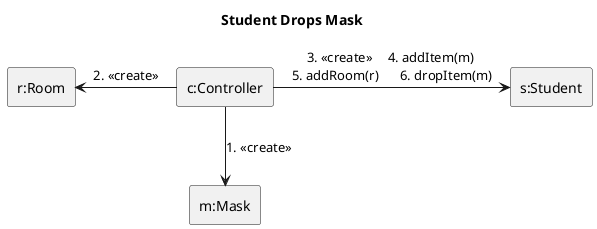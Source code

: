 @startuml cd

title  Drop Beer

!$targetActor = "s"
!$targetActorClass = "Student"
skinparam linestyle ortho
rectangle "c:Controller" as c
rectangle "$targetActor:$targetActorClass" as s
rectangle "r:Room" as r

!$targetItem = "m"
!$targetItemClass = "Mask"
title  $targetActorClass Drops $targetItemClass

rectangle "$targetItem:$targetItemClass" as targetItem

c --> targetItem: 1. <<create>>

c -left-> r: 2. <<create>>
c -right-> s: 3. <<create>>\t4. addItem($targetItem) \n5. addRoom(r)\t6. dropItem($targetItem)


 

@enduml